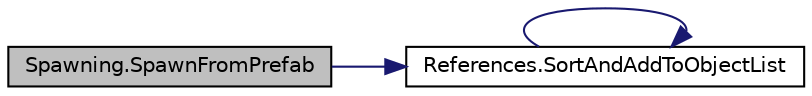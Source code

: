 digraph "Spawning.SpawnFromPrefab"
{
 // LATEX_PDF_SIZE
  edge [fontname="Helvetica",fontsize="10",labelfontname="Helvetica",labelfontsize="10"];
  node [fontname="Helvetica",fontsize="10",shape=record];
  rankdir="LR";
  Node1 [label="Spawning.SpawnFromPrefab",height=0.2,width=0.4,color="black", fillcolor="grey75", style="filled", fontcolor="black",tooltip=" "];
  Node1 -> Node2 [color="midnightblue",fontsize="10",style="solid",fontname="Helvetica"];
  Node2 [label="References.SortAndAddToObjectList",height=0.2,width=0.4,color="black", fillcolor="white", style="filled",URL="$class_references.html#a01a2db7007bf1cdf014c958da61a4172",tooltip=" "];
  Node2 -> Node2 [color="midnightblue",fontsize="10",style="solid",fontname="Helvetica"];
}
